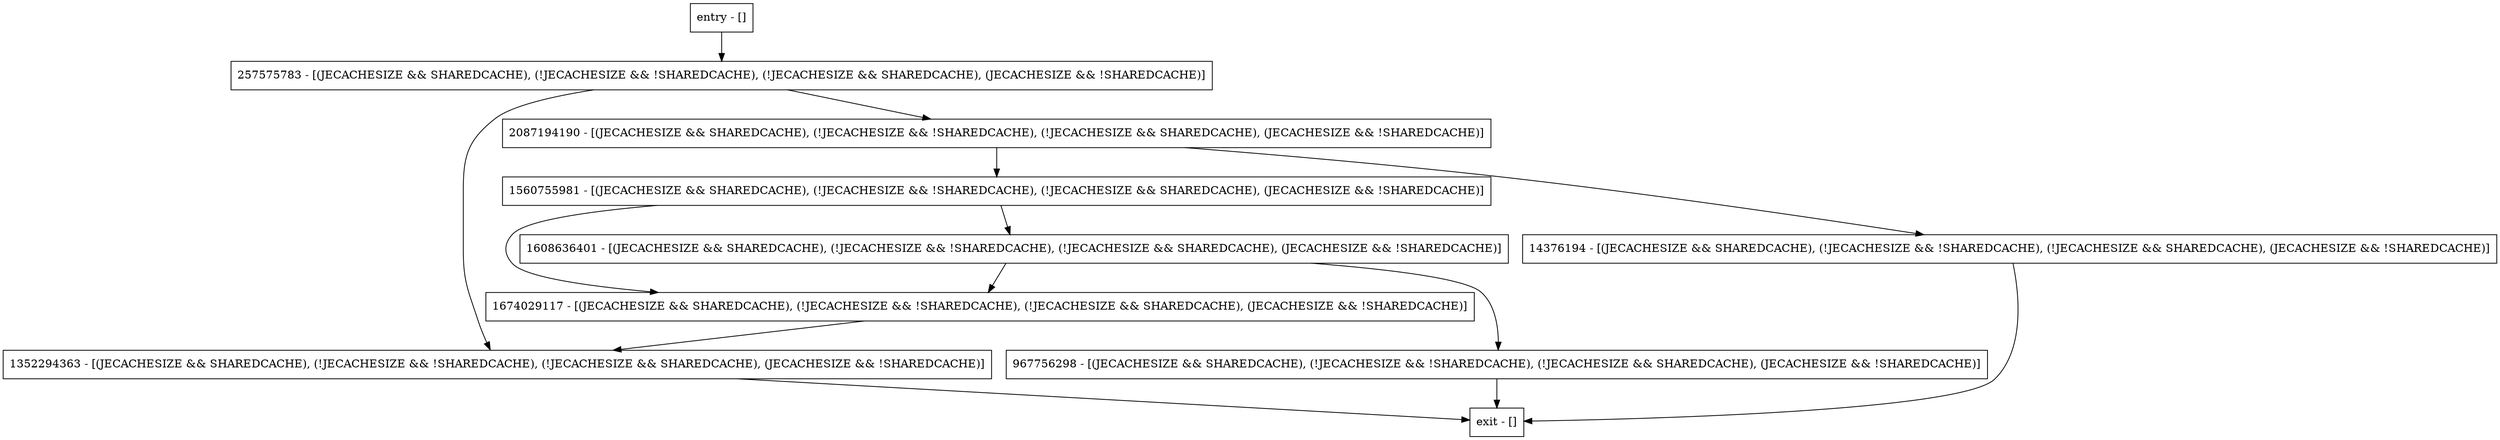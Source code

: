digraph finishAdditionOfSharedCacheEnv {
node [shape=record];
257575783 [label="257575783 - [(JECACHESIZE && SHAREDCACHE), (!JECACHESIZE && !SHAREDCACHE), (!JECACHESIZE && SHAREDCACHE), (JECACHESIZE && !SHAREDCACHE)]"];
entry [label="entry - []"];
exit [label="exit - []"];
967756298 [label="967756298 - [(JECACHESIZE && SHAREDCACHE), (!JECACHESIZE && !SHAREDCACHE), (!JECACHESIZE && SHAREDCACHE), (JECACHESIZE && !SHAREDCACHE)]"];
1674029117 [label="1674029117 - [(JECACHESIZE && SHAREDCACHE), (!JECACHESIZE && !SHAREDCACHE), (!JECACHESIZE && SHAREDCACHE), (JECACHESIZE && !SHAREDCACHE)]"];
1352294363 [label="1352294363 - [(JECACHESIZE && SHAREDCACHE), (!JECACHESIZE && !SHAREDCACHE), (!JECACHESIZE && SHAREDCACHE), (JECACHESIZE && !SHAREDCACHE)]"];
2087194190 [label="2087194190 - [(JECACHESIZE && SHAREDCACHE), (!JECACHESIZE && !SHAREDCACHE), (!JECACHESIZE && SHAREDCACHE), (JECACHESIZE && !SHAREDCACHE)]"];
14376194 [label="14376194 - [(JECACHESIZE && SHAREDCACHE), (!JECACHESIZE && !SHAREDCACHE), (!JECACHESIZE && SHAREDCACHE), (JECACHESIZE && !SHAREDCACHE)]"];
1608636401 [label="1608636401 - [(JECACHESIZE && SHAREDCACHE), (!JECACHESIZE && !SHAREDCACHE), (!JECACHESIZE && SHAREDCACHE), (JECACHESIZE && !SHAREDCACHE)]"];
1560755981 [label="1560755981 - [(JECACHESIZE && SHAREDCACHE), (!JECACHESIZE && !SHAREDCACHE), (!JECACHESIZE && SHAREDCACHE), (JECACHESIZE && !SHAREDCACHE)]"];
entry;
exit;
257575783 -> 1352294363;
257575783 -> 2087194190;
entry -> 257575783;
967756298 -> exit;
1674029117 -> 1352294363;
1352294363 -> exit;
2087194190 -> 14376194;
2087194190 -> 1560755981;
14376194 -> exit;
1608636401 -> 967756298;
1608636401 -> 1674029117;
1560755981 -> 1674029117;
1560755981 -> 1608636401;
}
